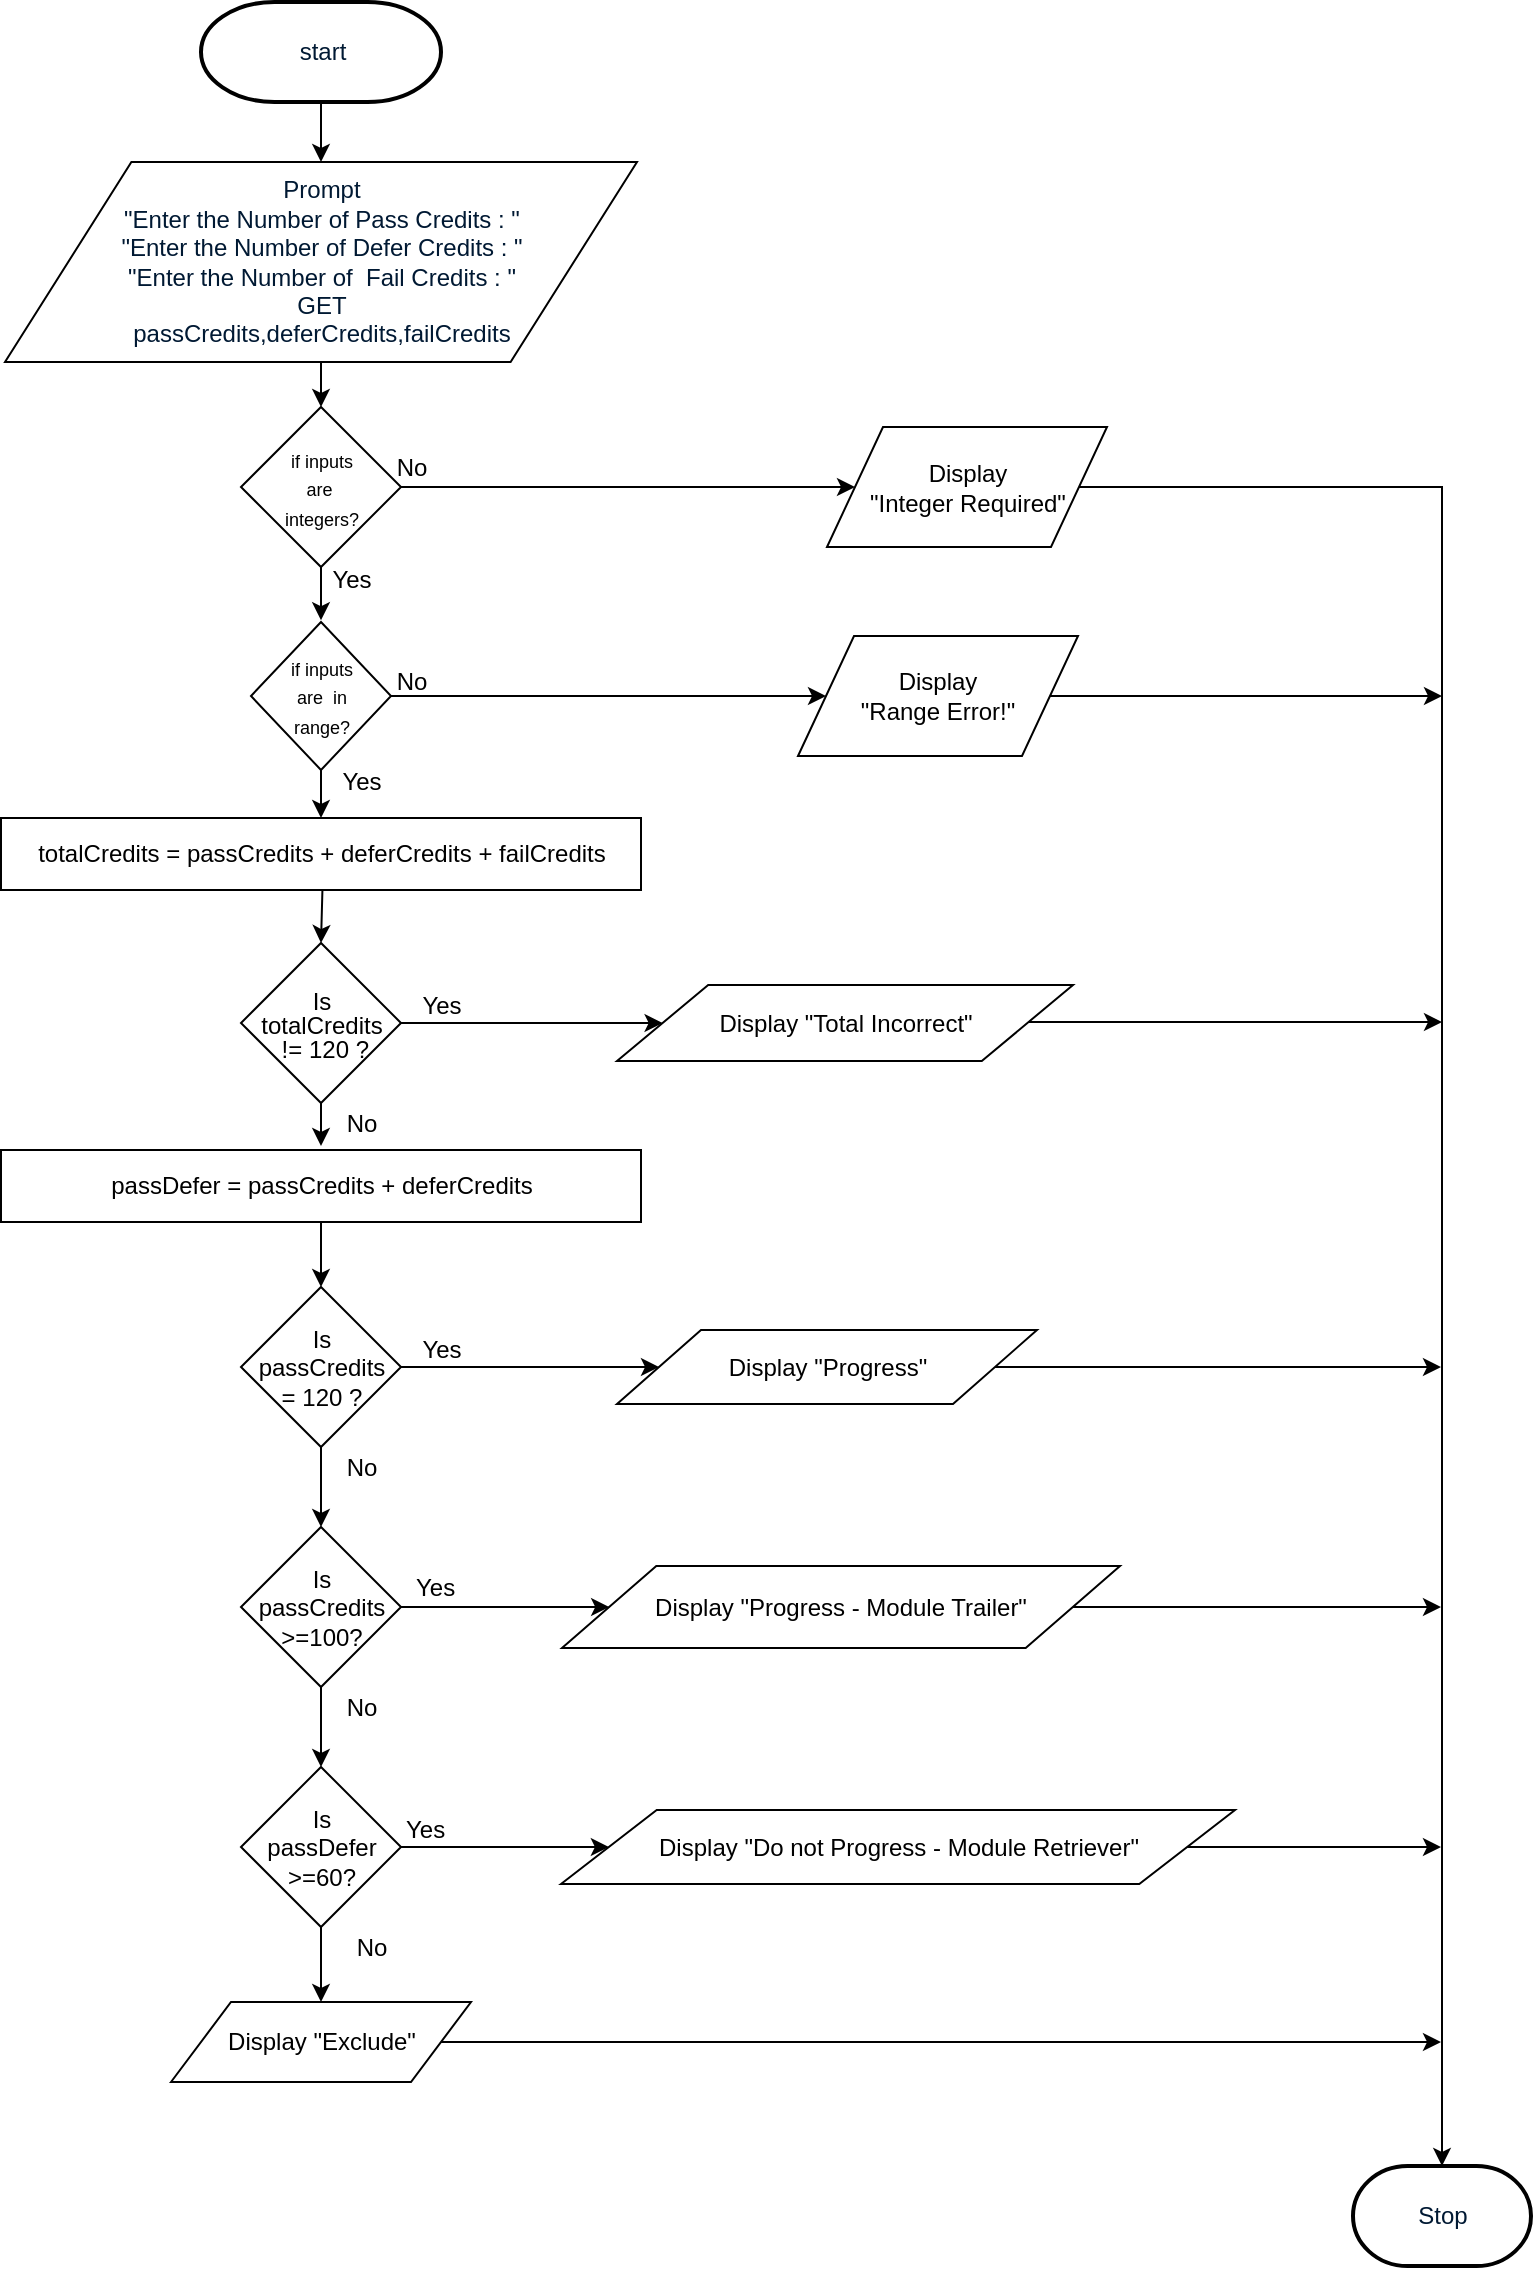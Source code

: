 <mxfile version="11.1.4" type="device"><diagram id="hyQe6d3h8wXFx70ahRSX" name="Page-1"><mxGraphModel dx="853" dy="496" grid="1" gridSize="10" guides="1" tooltips="1" connect="1" arrows="1" fold="1" page="1" pageScale="1" pageWidth="827" pageHeight="1169" math="0" shadow="0"><root><mxCell id="0"/><mxCell id="1" parent="0"/><mxCell id="teCjN5rMu5oAaZTRlvta-1" style="edgeStyle=orthogonalEdgeStyle;rounded=0;orthogonalLoop=1;jettySize=auto;html=1;exitX=0.5;exitY=1;exitDx=0;exitDy=0;exitPerimeter=0;entryX=0.5;entryY=0;entryDx=0;entryDy=0;" parent="1" source="teCjN5rMu5oAaZTRlvta-2" target="teCjN5rMu5oAaZTRlvta-60" edge="1"><mxGeometry relative="1" as="geometry"/></mxCell><mxCell id="teCjN5rMu5oAaZTRlvta-2" value="start" style="shape=mxgraph.flowchart.terminator;fillColor=#FFFFFF;strokeColor=#000000;strokeWidth=2;gradientColor=none;gradientDirection=north;fontColor=#001933;fontStyle=0;html=1;" parent="1" vertex="1"><mxGeometry x="131.5" y="10" width="120" height="50" as="geometry"/></mxCell><mxCell id="teCjN5rMu5oAaZTRlvta-5" style="edgeStyle=orthogonalEdgeStyle;rounded=0;orthogonalLoop=1;jettySize=auto;html=1;entryX=0;entryY=0.5;entryDx=0;entryDy=0;" parent="1" source="teCjN5rMu5oAaZTRlvta-6" target="teCjN5rMu5oAaZTRlvta-20" edge="1"><mxGeometry relative="1" as="geometry"/></mxCell><mxCell id="8DymPao7jwL89Dn29dQW-7" style="edgeStyle=orthogonalEdgeStyle;rounded=0;orthogonalLoop=1;jettySize=auto;html=1;exitX=0.5;exitY=1;exitDx=0;exitDy=0;entryX=0.5;entryY=-0.012;entryDx=0;entryDy=0;entryPerimeter=0;" edge="1" parent="1" source="teCjN5rMu5oAaZTRlvta-6" target="teCjN5rMu5oAaZTRlvta-14"><mxGeometry relative="1" as="geometry"/></mxCell><mxCell id="teCjN5rMu5oAaZTRlvta-6" value="&lt;font style=&quot;font-size: 9px&quot;&gt;if inputs&lt;br&gt;are&amp;nbsp;&lt;br&gt;integers?&lt;/font&gt;" style="rhombus;whiteSpace=wrap;html=1;" parent="1" vertex="1"><mxGeometry x="151.5" y="212.5" width="80" height="80" as="geometry"/></mxCell><mxCell id="teCjN5rMu5oAaZTRlvta-8" value="Yes" style="text;html=1;strokeColor=none;fillColor=none;align=center;verticalAlign=middle;whiteSpace=wrap;rounded=0;" parent="1" vertex="1"><mxGeometry x="186.5" y="289" width="40" height="20" as="geometry"/></mxCell><mxCell id="teCjN5rMu5oAaZTRlvta-10" style="edgeStyle=orthogonalEdgeStyle;rounded=0;orthogonalLoop=1;jettySize=auto;html=1;entryX=0.5;entryY=0;entryDx=0;entryDy=0;" parent="1" source="teCjN5rMu5oAaZTRlvta-14" target="teCjN5rMu5oAaZTRlvta-22" edge="1"><mxGeometry relative="1" as="geometry"><mxPoint x="191.5" y="465.5" as="targetPoint"/><mxPoint x="192" y="347.5" as="sourcePoint"/></mxGeometry></mxCell><mxCell id="teCjN5rMu5oAaZTRlvta-13" style="edgeStyle=orthogonalEdgeStyle;rounded=0;orthogonalLoop=1;jettySize=auto;html=1;exitX=1;exitY=0.5;exitDx=0;exitDy=0;" parent="1" source="teCjN5rMu5oAaZTRlvta-14" target="teCjN5rMu5oAaZTRlvta-18" edge="1"><mxGeometry relative="1" as="geometry"><mxPoint x="551.5" y="385.5" as="targetPoint"/></mxGeometry></mxCell><mxCell id="teCjN5rMu5oAaZTRlvta-15" value="" style="endArrow=classic;html=1;exitX=0.5;exitY=1;exitDx=0;exitDy=0;" parent="1" source="teCjN5rMu5oAaZTRlvta-14" edge="1"><mxGeometry width="50" height="50" relative="1" as="geometry"><mxPoint x="419.5" y="391.5" as="sourcePoint"/><mxPoint x="191.5" y="371.5" as="targetPoint"/></mxGeometry></mxCell><mxCell id="teCjN5rMu5oAaZTRlvta-16" value="Yes" style="text;html=1;strokeColor=none;fillColor=none;align=center;verticalAlign=middle;whiteSpace=wrap;rounded=0;" parent="1" vertex="1"><mxGeometry x="191.5" y="390" width="40" height="20" as="geometry"/></mxCell><mxCell id="teCjN5rMu5oAaZTRlvta-17" style="edgeStyle=orthogonalEdgeStyle;rounded=0;orthogonalLoop=1;jettySize=auto;html=1;" parent="1" source="teCjN5rMu5oAaZTRlvta-18" edge="1"><mxGeometry relative="1" as="geometry"><mxPoint x="752" y="357" as="targetPoint"/><Array as="points"><mxPoint x="730" y="357"/><mxPoint x="730" y="357"/></Array></mxGeometry></mxCell><mxCell id="teCjN5rMu5oAaZTRlvta-18" value="Display&lt;br&gt;&quot;Range Error!&quot;" style="shape=parallelogram;perimeter=parallelogramPerimeter;whiteSpace=wrap;html=1;" parent="1" vertex="1"><mxGeometry x="430" y="327" width="140" height="60" as="geometry"/></mxCell><mxCell id="8DymPao7jwL89Dn29dQW-9" style="edgeStyle=orthogonalEdgeStyle;rounded=0;orthogonalLoop=1;jettySize=auto;html=1;exitX=1;exitY=0.5;exitDx=0;exitDy=0;" edge="1" parent="1" source="teCjN5rMu5oAaZTRlvta-20" target="teCjN5rMu5oAaZTRlvta-43"><mxGeometry relative="1" as="geometry"/></mxCell><mxCell id="teCjN5rMu5oAaZTRlvta-20" value="Display&lt;br&gt;&quot;Integer Required&quot;" style="shape=parallelogram;perimeter=parallelogramPerimeter;whiteSpace=wrap;html=1;" parent="1" vertex="1"><mxGeometry x="444.5" y="222.5" width="140" height="60" as="geometry"/></mxCell><mxCell id="teCjN5rMu5oAaZTRlvta-21" style="edgeStyle=orthogonalEdgeStyle;rounded=0;orthogonalLoop=1;jettySize=auto;html=1;exitX=0.5;exitY=1;exitDx=0;exitDy=0;entryX=0;entryY=0.5;entryDx=0;entryDy=0;" parent="1" target="teCjN5rMu5oAaZTRlvta-27" edge="1"><mxGeometry relative="1" as="geometry"><mxPoint x="191.707" y="427.586" as="sourcePoint"/></mxGeometry></mxCell><mxCell id="teCjN5rMu5oAaZTRlvta-22" value="&lt;span style=&quot;text-align: left&quot;&gt;totalCredits = passCredits + deferCredits + failCredits&lt;/span&gt;" style="rounded=0;whiteSpace=wrap;html=1;" parent="1" vertex="1"><mxGeometry x="31.5" y="418" width="320" height="36" as="geometry"/></mxCell><mxCell id="teCjN5rMu5oAaZTRlvta-23" value="No" style="text;html=1;strokeColor=none;fillColor=none;align=center;verticalAlign=middle;whiteSpace=wrap;rounded=0;" parent="1" vertex="1"><mxGeometry x="216.5" y="232.5" width="40" height="20" as="geometry"/></mxCell><mxCell id="teCjN5rMu5oAaZTRlvta-24" value="No" style="text;html=1;strokeColor=none;fillColor=none;align=center;verticalAlign=middle;whiteSpace=wrap;rounded=0;" parent="1" vertex="1"><mxGeometry x="216.5" y="339.5" width="40" height="20" as="geometry"/></mxCell><mxCell id="teCjN5rMu5oAaZTRlvta-25" style="edgeStyle=orthogonalEdgeStyle;rounded=0;orthogonalLoop=1;jettySize=auto;html=1;exitX=1;exitY=0.5;exitDx=0;exitDy=0;entryX=0.5;entryY=0;entryDx=0;entryDy=0;" parent="1" source="teCjN5rMu5oAaZTRlvta-27" edge="1"><mxGeometry relative="1" as="geometry"><mxPoint x="191.5" y="582" as="targetPoint"/></mxGeometry></mxCell><mxCell id="teCjN5rMu5oAaZTRlvta-26" value="" style="edgeStyle=orthogonalEdgeStyle;rounded=0;orthogonalLoop=1;jettySize=auto;html=1;" parent="1" source="teCjN5rMu5oAaZTRlvta-27" target="teCjN5rMu5oAaZTRlvta-45" edge="1"><mxGeometry relative="1" as="geometry"/></mxCell><mxCell id="teCjN5rMu5oAaZTRlvta-27" value="&lt;p style=&quot;line-height: 100%&quot;&gt;Is&lt;br&gt;totalCredits&lt;br&gt;&amp;nbsp;!= 120 ?&lt;br style=&quot;font-size: 1px&quot;&gt;&lt;/p&gt;" style="rhombus;whiteSpace=wrap;html=1;direction=south;" parent="1" vertex="1"><mxGeometry x="151.5" y="480.5" width="80" height="80" as="geometry"/></mxCell><mxCell id="teCjN5rMu5oAaZTRlvta-28" style="edgeStyle=orthogonalEdgeStyle;rounded=0;orthogonalLoop=1;jettySize=auto;html=1;exitX=0.5;exitY=1;exitDx=0;exitDy=0;entryX=0.5;entryY=0;entryDx=0;entryDy=0;" parent="1" source="teCjN5rMu5oAaZTRlvta-30" target="teCjN5rMu5oAaZTRlvta-33" edge="1"><mxGeometry relative="1" as="geometry"/></mxCell><mxCell id="teCjN5rMu5oAaZTRlvta-29" value="" style="edgeStyle=orthogonalEdgeStyle;rounded=0;orthogonalLoop=1;jettySize=auto;html=1;" parent="1" source="teCjN5rMu5oAaZTRlvta-30" target="teCjN5rMu5oAaZTRlvta-47" edge="1"><mxGeometry relative="1" as="geometry"/></mxCell><mxCell id="teCjN5rMu5oAaZTRlvta-30" value="Is&lt;br&gt;passCredits&lt;br&gt;= 120 ?" style="rhombus;whiteSpace=wrap;html=1;" parent="1" vertex="1"><mxGeometry x="151.5" y="652.5" width="80" height="80" as="geometry"/></mxCell><mxCell id="teCjN5rMu5oAaZTRlvta-31" style="edgeStyle=orthogonalEdgeStyle;rounded=0;orthogonalLoop=1;jettySize=auto;html=1;exitX=0.5;exitY=1;exitDx=0;exitDy=0;entryX=0.5;entryY=0;entryDx=0;entryDy=0;" parent="1" source="teCjN5rMu5oAaZTRlvta-33" target="teCjN5rMu5oAaZTRlvta-36" edge="1"><mxGeometry relative="1" as="geometry"/></mxCell><mxCell id="teCjN5rMu5oAaZTRlvta-32" value="" style="edgeStyle=orthogonalEdgeStyle;rounded=0;orthogonalLoop=1;jettySize=auto;html=1;" parent="1" source="teCjN5rMu5oAaZTRlvta-33" target="teCjN5rMu5oAaZTRlvta-49" edge="1"><mxGeometry relative="1" as="geometry"/></mxCell><mxCell id="teCjN5rMu5oAaZTRlvta-33" value="Is&lt;br&gt;passCredits&lt;br&gt;&amp;gt;=100?" style="rhombus;whiteSpace=wrap;html=1;" parent="1" vertex="1"><mxGeometry x="151.5" y="772.5" width="80" height="80" as="geometry"/></mxCell><mxCell id="teCjN5rMu5oAaZTRlvta-34" value="" style="edgeStyle=orthogonalEdgeStyle;rounded=0;orthogonalLoop=1;jettySize=auto;html=1;" parent="1" source="teCjN5rMu5oAaZTRlvta-36" target="teCjN5rMu5oAaZTRlvta-51" edge="1"><mxGeometry relative="1" as="geometry"/></mxCell><mxCell id="teCjN5rMu5oAaZTRlvta-35" style="edgeStyle=orthogonalEdgeStyle;rounded=0;orthogonalLoop=1;jettySize=auto;html=1;exitX=0.5;exitY=1;exitDx=0;exitDy=0;entryX=0.5;entryY=0;entryDx=0;entryDy=0;" parent="1" source="teCjN5rMu5oAaZTRlvta-36" target="teCjN5rMu5oAaZTRlvta-41" edge="1"><mxGeometry relative="1" as="geometry"/></mxCell><mxCell id="teCjN5rMu5oAaZTRlvta-36" value="Is&lt;br&gt;passDefer&lt;br&gt;&amp;gt;=60?" style="rhombus;whiteSpace=wrap;html=1;" parent="1" vertex="1"><mxGeometry x="151.5" y="892.5" width="80" height="80" as="geometry"/></mxCell><mxCell id="teCjN5rMu5oAaZTRlvta-37" value="No" style="text;html=1;strokeColor=none;fillColor=none;align=center;verticalAlign=middle;whiteSpace=wrap;rounded=0;" parent="1" vertex="1"><mxGeometry x="191.5" y="560.5" width="40" height="20" as="geometry"/></mxCell><mxCell id="teCjN5rMu5oAaZTRlvta-38" value="No" style="text;html=1;strokeColor=none;fillColor=none;align=center;verticalAlign=middle;whiteSpace=wrap;rounded=0;" parent="1" vertex="1"><mxGeometry x="191.5" y="732.5" width="40" height="20" as="geometry"/></mxCell><mxCell id="teCjN5rMu5oAaZTRlvta-39" value="No" style="text;html=1;strokeColor=none;fillColor=none;align=center;verticalAlign=middle;whiteSpace=wrap;rounded=0;" parent="1" vertex="1"><mxGeometry x="191.5" y="852.5" width="40" height="20" as="geometry"/></mxCell><mxCell id="teCjN5rMu5oAaZTRlvta-40" style="edgeStyle=orthogonalEdgeStyle;rounded=0;orthogonalLoop=1;jettySize=auto;html=1;" parent="1" source="teCjN5rMu5oAaZTRlvta-41" edge="1"><mxGeometry relative="1" as="geometry"><mxPoint x="751.5" y="1030" as="targetPoint"/></mxGeometry></mxCell><mxCell id="teCjN5rMu5oAaZTRlvta-41" value="Display &quot;Exclude&quot;" style="shape=parallelogram;perimeter=parallelogramPerimeter;whiteSpace=wrap;html=1;" parent="1" vertex="1"><mxGeometry x="116.5" y="1010" width="150" height="40" as="geometry"/></mxCell><mxCell id="teCjN5rMu5oAaZTRlvta-43" value="Stop" style="shape=mxgraph.flowchart.terminator;fillColor=#FFFFFF;strokeColor=#000000;strokeWidth=2;gradientColor=none;gradientDirection=north;fontColor=#001933;fontStyle=0;html=1;" parent="1" vertex="1"><mxGeometry x="707.5" y="1092" width="89" height="50" as="geometry"/></mxCell><mxCell id="teCjN5rMu5oAaZTRlvta-44" style="edgeStyle=orthogonalEdgeStyle;rounded=0;orthogonalLoop=1;jettySize=auto;html=1;" parent="1" source="teCjN5rMu5oAaZTRlvta-45" edge="1"><mxGeometry relative="1" as="geometry"><mxPoint x="752" y="520" as="targetPoint"/></mxGeometry></mxCell><mxCell id="teCjN5rMu5oAaZTRlvta-45" value="Display &quot;Total Incorrect&quot;" style="shape=parallelogram;perimeter=parallelogramPerimeter;whiteSpace=wrap;html=1;" parent="1" vertex="1"><mxGeometry x="339.5" y="501.5" width="228" height="38" as="geometry"/></mxCell><mxCell id="teCjN5rMu5oAaZTRlvta-46" style="edgeStyle=orthogonalEdgeStyle;rounded=0;orthogonalLoop=1;jettySize=auto;html=1;" parent="1" source="teCjN5rMu5oAaZTRlvta-47" edge="1"><mxGeometry relative="1" as="geometry"><mxPoint x="751.5" y="692.5" as="targetPoint"/></mxGeometry></mxCell><mxCell id="teCjN5rMu5oAaZTRlvta-47" value="Display &quot;Progress&quot;" style="shape=parallelogram;perimeter=parallelogramPerimeter;whiteSpace=wrap;html=1;" parent="1" vertex="1"><mxGeometry x="339.5" y="674" width="210" height="37" as="geometry"/></mxCell><mxCell id="teCjN5rMu5oAaZTRlvta-48" style="edgeStyle=orthogonalEdgeStyle;rounded=0;orthogonalLoop=1;jettySize=auto;html=1;" parent="1" source="teCjN5rMu5oAaZTRlvta-49" edge="1"><mxGeometry relative="1" as="geometry"><mxPoint x="751.5" y="812.5" as="targetPoint"/></mxGeometry></mxCell><mxCell id="teCjN5rMu5oAaZTRlvta-49" value="Display &quot;Progress - Module Trailer&quot;" style="shape=parallelogram;perimeter=parallelogramPerimeter;whiteSpace=wrap;html=1;size=0.169;" parent="1" vertex="1"><mxGeometry x="312" y="792" width="279" height="41" as="geometry"/></mxCell><mxCell id="teCjN5rMu5oAaZTRlvta-50" style="edgeStyle=orthogonalEdgeStyle;rounded=0;orthogonalLoop=1;jettySize=auto;html=1;" parent="1" source="teCjN5rMu5oAaZTRlvta-51" edge="1"><mxGeometry relative="1" as="geometry"><mxPoint x="751.5" y="932.5" as="targetPoint"/></mxGeometry></mxCell><mxCell id="teCjN5rMu5oAaZTRlvta-51" value="Display &quot;Do not Progress - Module Retriever&quot;" style="shape=parallelogram;perimeter=parallelogramPerimeter;whiteSpace=wrap;html=1;size=0.142;" parent="1" vertex="1"><mxGeometry x="311.5" y="914" width="337" height="37" as="geometry"/></mxCell><mxCell id="teCjN5rMu5oAaZTRlvta-52" value="" style="edgeStyle=orthogonalEdgeStyle;rounded=0;orthogonalLoop=1;jettySize=auto;html=1;" parent="1" source="teCjN5rMu5oAaZTRlvta-53" target="teCjN5rMu5oAaZTRlvta-30" edge="1"><mxGeometry relative="1" as="geometry"/></mxCell><mxCell id="teCjN5rMu5oAaZTRlvta-53" value="&lt;span style=&quot;text-align: left&quot;&gt;passDefer = passCredits + deferCredits&lt;/span&gt;" style="rounded=0;whiteSpace=wrap;html=1;" parent="1" vertex="1"><mxGeometry x="31.5" y="584" width="320" height="36" as="geometry"/></mxCell><mxCell id="teCjN5rMu5oAaZTRlvta-54" value="Yes" style="text;html=1;strokeColor=none;fillColor=none;align=center;verticalAlign=middle;whiteSpace=wrap;rounded=0;" parent="1" vertex="1"><mxGeometry x="231.5" y="501.5" width="40" height="20" as="geometry"/></mxCell><mxCell id="teCjN5rMu5oAaZTRlvta-55" value="Yes" style="text;html=1;strokeColor=none;fillColor=none;align=center;verticalAlign=middle;whiteSpace=wrap;rounded=0;" parent="1" vertex="1"><mxGeometry x="231.5" y="674" width="40" height="20" as="geometry"/></mxCell><mxCell id="teCjN5rMu5oAaZTRlvta-56" value="Yes" style="text;html=1;resizable=0;points=[];autosize=1;align=left;verticalAlign=top;spacingTop=-4;" parent="1" vertex="1"><mxGeometry x="236.5" y="792.5" width="30" height="20" as="geometry"/></mxCell><mxCell id="teCjN5rMu5oAaZTRlvta-57" value="Yes" style="text;html=1;resizable=0;points=[];autosize=1;align=left;verticalAlign=top;spacingTop=-4;" parent="1" vertex="1"><mxGeometry x="231.5" y="914" width="30" height="20" as="geometry"/></mxCell><mxCell id="teCjN5rMu5oAaZTRlvta-58" value="No" style="text;html=1;strokeColor=none;fillColor=none;align=center;verticalAlign=middle;whiteSpace=wrap;rounded=0;" parent="1" vertex="1"><mxGeometry x="196.5" y="972.5" width="40" height="20" as="geometry"/></mxCell><mxCell id="8DymPao7jwL89Dn29dQW-5" style="edgeStyle=orthogonalEdgeStyle;rounded=0;orthogonalLoop=1;jettySize=auto;html=1;exitX=0.5;exitY=1;exitDx=0;exitDy=0;entryX=0.5;entryY=0;entryDx=0;entryDy=0;" edge="1" parent="1" source="teCjN5rMu5oAaZTRlvta-60" target="teCjN5rMu5oAaZTRlvta-6"><mxGeometry relative="1" as="geometry"/></mxCell><mxCell id="teCjN5rMu5oAaZTRlvta-60" value="&lt;span style=&quot;color: rgb(0 , 25 , 51)&quot;&gt;Prompt&lt;/span&gt;&lt;br style=&quot;color: rgb(0 , 25 , 51)&quot;&gt;&lt;span style=&quot;color: rgb(0 , 25 , 51)&quot;&gt;&quot;Enter the Number of Pass Credits : &quot;&lt;/span&gt;&lt;br style=&quot;color: rgb(0 , 25 , 51)&quot;&gt;&lt;span style=&quot;color: rgb(0 , 25 , 51)&quot;&gt;&quot;Enter the Number of Defer Credits : &quot;&lt;/span&gt;&lt;br style=&quot;color: rgb(0 , 25 , 51)&quot;&gt;&lt;span style=&quot;color: rgb(0 , 25 , 51)&quot;&gt;&quot;Enter the Number of&amp;nbsp; Fail Credits : &quot;&lt;/span&gt;&lt;br style=&quot;color: rgb(0 , 25 , 51)&quot;&gt;&lt;span style=&quot;color: rgb(0 , 25 , 51)&quot;&gt;GET&lt;/span&gt;&lt;br style=&quot;color: rgb(0 , 25 , 51)&quot;&gt;&lt;span style=&quot;color: rgb(0 , 25 , 51)&quot;&gt;passCredits,deferCredits,failCredits&lt;/span&gt;" style="shape=parallelogram;perimeter=parallelogramPerimeter;whiteSpace=wrap;html=1;" parent="1" vertex="1"><mxGeometry x="33.5" y="90" width="316" height="100" as="geometry"/></mxCell><mxCell id="teCjN5rMu5oAaZTRlvta-14" value="&lt;font style=&quot;font-size: 9px&quot;&gt;if inputs&lt;br&gt;are&amp;nbsp; in&lt;br&gt;range?&lt;/font&gt;" style="rhombus;whiteSpace=wrap;html=1;" parent="1" vertex="1"><mxGeometry x="156.5" y="320" width="70" height="74" as="geometry"/></mxCell></root></mxGraphModel></diagram></mxfile>